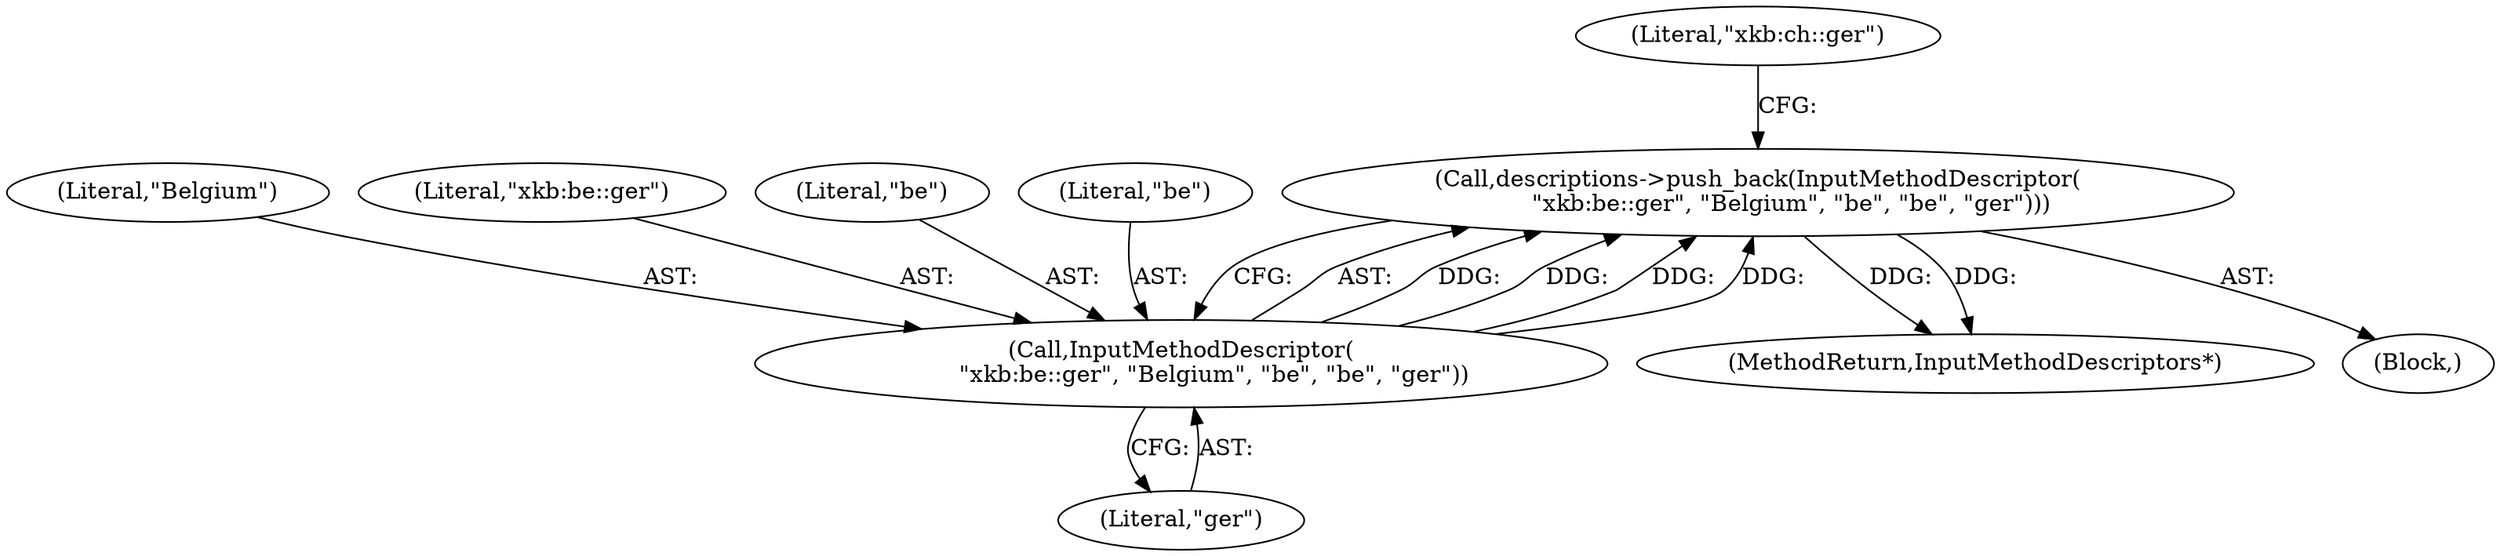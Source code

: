 digraph "1_Chrome_dc7b094a338c6c521f918f478e993f0f74bbea0d_12@del" {
"1000159" [label="(Call,descriptions->push_back(InputMethodDescriptor(\n         \"xkb:be::ger\", \"Belgium\", \"be\", \"be\", \"ger\")))"];
"1000160" [label="(Call,InputMethodDescriptor(\n         \"xkb:be::ger\", \"Belgium\", \"be\", \"be\", \"ger\"))"];
"1000581" [label="(MethodReturn,InputMethodDescriptors*)"];
"1000162" [label="(Literal,\"Belgium\")"];
"1000168" [label="(Literal,\"xkb:ch::ger\")"];
"1000161" [label="(Literal,\"xkb:be::ger\")"];
"1000160" [label="(Call,InputMethodDescriptor(\n         \"xkb:be::ger\", \"Belgium\", \"be\", \"be\", \"ger\"))"];
"1000165" [label="(Literal,\"ger\")"];
"1000164" [label="(Literal,\"be\")"];
"1000163" [label="(Literal,\"be\")"];
"1000159" [label="(Call,descriptions->push_back(InputMethodDescriptor(\n         \"xkb:be::ger\", \"Belgium\", \"be\", \"be\", \"ger\")))"];
"1000101" [label="(Block,)"];
"1000159" -> "1000101"  [label="AST: "];
"1000159" -> "1000160"  [label="CFG: "];
"1000160" -> "1000159"  [label="AST: "];
"1000168" -> "1000159"  [label="CFG: "];
"1000159" -> "1000581"  [label="DDG: "];
"1000159" -> "1000581"  [label="DDG: "];
"1000160" -> "1000159"  [label="DDG: "];
"1000160" -> "1000159"  [label="DDG: "];
"1000160" -> "1000159"  [label="DDG: "];
"1000160" -> "1000159"  [label="DDG: "];
"1000160" -> "1000165"  [label="CFG: "];
"1000161" -> "1000160"  [label="AST: "];
"1000162" -> "1000160"  [label="AST: "];
"1000163" -> "1000160"  [label="AST: "];
"1000164" -> "1000160"  [label="AST: "];
"1000165" -> "1000160"  [label="AST: "];
}
